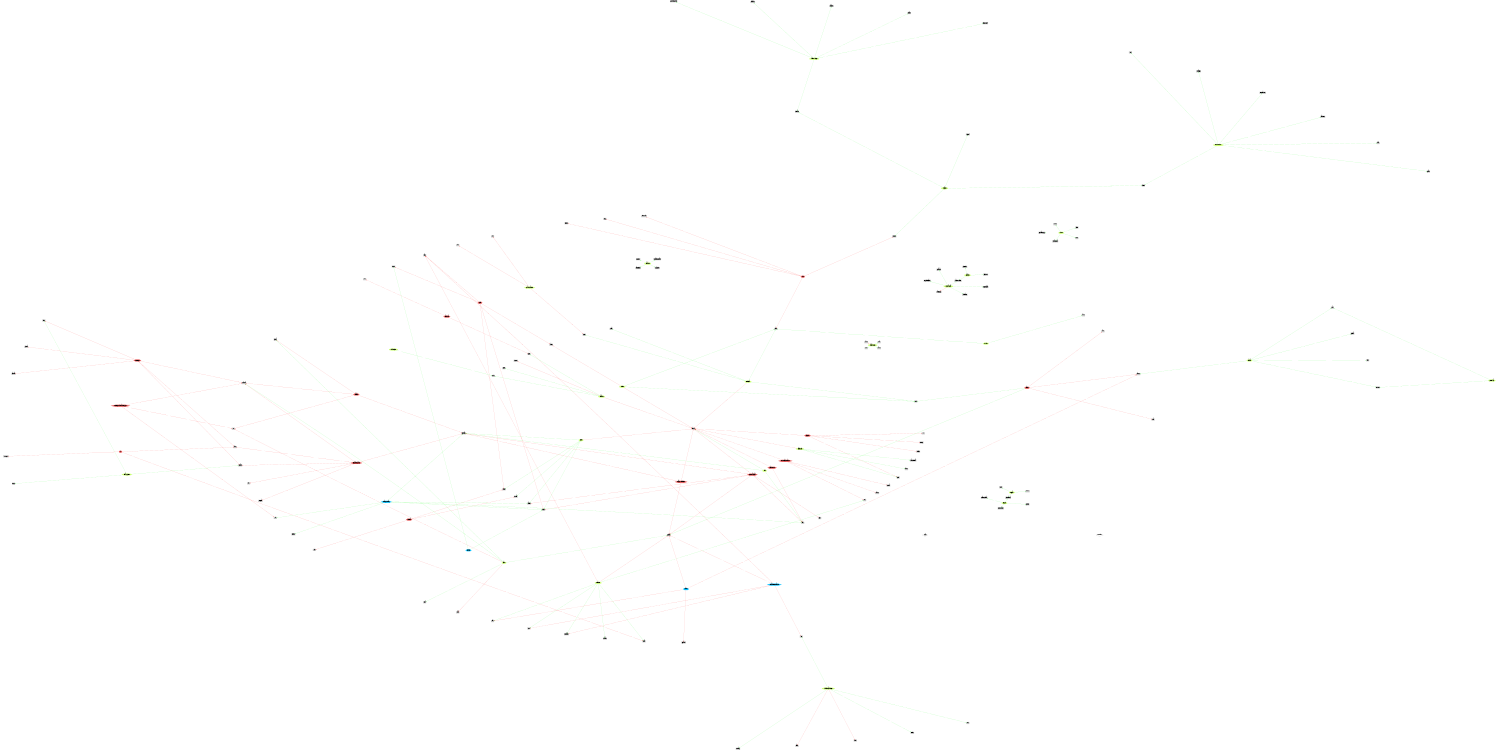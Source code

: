digraph G {
    layout="twopi";  // Puedes probar con "neato" o "fdp" también
    overlap=scalexy;  // Alternativas: "scalexy" o "false"
    ratio=0.5;  // Ajustar el tamaño del gráfico automáticamente
    splines=true;  // Usar líneas curvas en lugar de rectas para mejorar la claridad
    root = "Farto"; //Centro
    size="100,5";  // Define un tamaño más ancho
    sep=0.5;       // Espaciado entre nodos
    

    // Bandas
    "Dianhø" [label="Dianhø", shape="hexagon", style="filled", color="#e44d4d"];
    "Clavo" [label="Clavo", shape="octagon", style="filled", color="#caff70"];
    "Feiticeira" [label="Feiticeira", shape="octagon", style="filled", color="#caff70"];
    "Rimshot" [label="Rimshot", shape="octagon", style="filled", color="#caff70"];
    "Denantes" [label="Denantes", shape="octagon", style="filled", color="#caff70"];
    "In Vitro" [label="In Vitro", shape="octagon", style="filled", color="#caff70"];
    "Kathartic" [label="Kathartic", shape="octagon", style="filled", color="#caff70"]; //Antiguo Napalm
    "Des/tempo" [label="Des/tempo", shape="hexagon", style="filled", color="#e44d4d"];
    "Mamasuncion" [label="Mamasuncion", shape="octagon", style="filled", color="#caff70"];
    "Jünne" [label="Jünne", shape="octagon", style="filled", color="#caff70"];
    "Baja por defunción" [label="Baja por defunción", shape="hexagon", style="filled", color="#e44d4d"];
    "RadRats" [label="RadRats", shape="hexagon", style="filled", color="#e44d4d"];
    "Görth" [label="Görth", shape="hexagon", style="filled", color="#e44d4d"]; 
    "Amnesia digital" [label="Amnesia digital", shape="hexagon", style="filled", color="#e44d4d"];
    "Sudden Ray of Hope" [label="Sudden Ray of Hope", shape="octagon", style="filled", color="#caff70"];
    "Nadsat" [label="Nadsat", shape="octagon", style="filled", color="#caff70"];
    "Bushter" [label="Bushter", shape="hexagon", style="filled", color="#00bfff"];
    "Terapia de garaje" [label="Terapia de garaje", shape="hexagon", style="filled", color="#e44d4d"];
    "Jester Day" [label="Jester day", shape="octagon", style="filled", color="#caff70"];
    "Polla y cojones" [label="Polla y cojones", shape="octagon", style="filled", color="#caff70"]; //nombre provisional aparentemente
    "Lilith" [label="Lilith", shape="octagon", style="filled", color="#caff70"];
    "West Bat" [label="WestBat", shape="hexagon", style="filled", color="#e44d4d"];
    "Scarlet Down" [label="Scarlet Down", shape="hexagon", style="filled", color="#e44d4d"];
    "Narkotica" [label="Narkotica", shape="hexagon", style="filled", color="#e44d4d"]; //no conozco todos los miembros, hay que preguntar
    "Grave Situations" [label="Grave Situations", shape="hexagon", style="filled", color="#caff70"];
    "Destempo si fuera buen grupo" [label="Destempo si fuera buen grupo", shape="hexagon", style="filled", color="#e44d4d"]; //no estoy seguro de si es lo mismo que terapia de garaje
    "??" [label="??", shape="octagon", style="filled", color="#e44d4d"]; //No sé como se llama la banda ni conozco todos los miembros (ni si está viva), hay que preguntar
    "Martillo" [label="Martillo", shape="hexagon", style="filled", color="#00bfff"]; //era nombre provisional creo que está registrada con otro (luego busco)
    "Tranny Cvntbag" [label="Tranny Cvntbag", shape="hexagon", style="filled", color="#00bfff"];
    "Incandescent Partner" [label="TIncandescent Partner", shape="hexagon", style="filled", color="#00bfff"];
    "Void's Legion" [label="Void's Legion", shape="octagon", style="filled", color="#caff70"]; //ni idea sobre este grupo xd (investigar)
    "Los muchachosaurios" [label="Los muchachosaurios", shape="hexagon", style="filled", color="#e44d4d"]; //estoy por no poner esta banda
    "Ryggan" [label="Ryggan", shape="octagon", style="filled", color="#caff70"];
    "Deripio" [label="Deripio", shape="octagon", style="filled", color="#caff70"]; 
    "Kulpables" [label="Kulpables", shape="octagon", style="filled", color="#caff70"];
    "Eterno Retorno" [label="Eterno Retorno", shape="octagon", style="filled", color="#caff70"];
    "Rainbow Sheep" [label="rainbow Sheep", shape="octagon", style="filled", color="#caff70"];
    "Virus T" [label="Virus T", shape="octagon", style="filled", color="#caff70"];
    "Chakales" [label="Chakales", shape="octagon", style="filled", color="#caff70"];
    "Virginia Coast" [label="Virginia Coast", shape="octagon", style="filled", color="#caff70"];
    "Katharsis" [label="Katharsis", shape="octagon", style="filled", color="#caff70"];
    "Vitor" [label="Vitor", shape="hexagon", style="filled", color="#e44d4d"];
    "Pacific Kills" [label="Pacific Kills", shape="octagon", style="filled", color="#caff70"];
    "Olympus" [label="Olympus", shape="hexagon", style="filled", color="#e44d4d"];

    //Sin terminar
    "Sobako" //Santo(rojo) Acei MariachiC (muerto)
    "Iron Killers" //EduMurillo Dani Paco JuaTarrus Diejunkher


    // Miembros
    "Luis" [label="Luis", shape="box", style="filled", color="grey"]; //dianho - feiticeira - rimshot
    "Iván" [label="Iván", shape="box", style="filled", color="grey"]; //dianho
    "Karmen" [label="Karmen", shape="box", style="filled", color="grey"]; //dianho - martillo - nadsat
    "Adrián" [label="Adrián", shape="box", style="filled", color="grey"]; //dianho - clavo - denantes - incandescent partner - baja por defunción -  amnesia digital - martillo - bpd
    "David" [label="David", shape="box", style="filled", color="grey"]; //dianho

    "Alicia" [label="Alicia", shape="box", style="filled", color="grey"]; //clavo - radrats
    "Karmiña" [label="Karmiña", shape="box", style="filled", color="grey"]; //clavo - terapia de garaje - destempo si fuera buen grupo - radrats
    "Alba" [label="Alba", shape="box", style="filled", color="grey"]; //clavo
    "Ivo" [label="Ivo", shape="box", style="filled", color="grey"]; //clavo - radrats - destempo si fuera buen grupo
    "Laura" [label="Laura", shape="box", style="filled", color="grey"]; //clavo

    "Santo" [label="Santo", shape="box", style="filled", color="grey"]; //feiticeira - in vitro - rimshot - no name
    "Sofía" [label="Sofía", shape="box", style="filled", color="grey"]; //feiticeira
    "Jorge" [label="Jorge", shape="box", style="filled", color="grey"]; //feiticeira - Grave Situations
    "Farto" [label="Farto", shape="box", style="filled", color="grey"]; //feiticeira - kathartic - amnesia digital - scarlet down - lilith - junne - rimshot - Los muchachosaurios - bpd - pacific kills - olympus

    "Mateo" [label="Mateo", shape="box", style="filled", color="grey"]; //rimshot - gorth

    "Ela" [label="Ela", shape="box", style="filled", color="grey"]; //denantes - martillo
    "Anxo" [label="Anxo", shape="box", style="filled", color="grey"]; //denantes - incandescent partner
    "Sebastián" [label="Sebastián", shape="box", style="filled", color="grey"]; //denantes - incandescent partner
    "Pol" [label="Pol", shape="box", style="filled", color="grey"]; //denantes - Los muchachosaurios
    "LauraD" [label="LauraD", shape="box", style="filled", color="grey"]; //denantes
    "Alan" [label="Alan", shape="box", style="filled", color="grey"]; //denantes - incandescent partner - gorth
    "Cesar" [label="Cesar", shape="box", style="filled", color="grey"]; //denantes - ??

    "Dante" [label="Dante", shape="box", style="filled", color="grey"]; //in vitro

    "Alex" [label="Alex", shape="box", style="filled", color="grey"]; //kathartic - narkotica
    "VictorIV" [label="VictorIV", shape="box", style="filled", color="grey"]; //kathartic
    "Antón" [label="Antón", shape="box", style="filled", color="grey"]; //kathartic
    "Elvis" [label="Elvis", shape="box", style="filled", color="grey"]; //kathartic - voids legion

    "Manu" [label="Manu", shape="box", style="filled", color="grey"] //destempo - ?? - terapia de garaje 
    "Ricardo" [label="Ricardo", shape="box", style="filled", color="grey"] //destempo - polla y cojones - terapia de garaje 
    "Lino" [label="Lino", shape="box", style="filled", color="grey"] //destempo - polla y cojones
    "Ahinoa" [label="Ahinoa", shape="box", style="filled", color="grey"] //destempo
    "Claudia" [label="Claudia", shape="box", style="filled", color="grey"] //destempo

    "Brais" [label="Brais", shape="box", style="filled", color="grey"] //mamasunción
    "BraisB" [label="BraisB", shape="box", style="filled", color="grey"] //mamasunción
    "Toño" [label="Toño", shape="box", style="filled", color="grey"] //mamasunción
    "Martín" [label="Martín", shape="box", style="filled", color="grey"] //mamasunción

    "Abollado" [label="Abollado", shape="box", style="filled", color="grey"] //junne - bpd - amnesia digital - tranny cvntbag - lilith - radrats - terapia de garaje
    "Rubén" [label="Rubén", shape="box", style="filled", color="grey"] //junne - west bat
    "Dorian" [label="Dorian", shape="box", style="filled", color="grey"] //junne - west bat
    "PabloP" [label="PabloP", shape="box", style="filled", color="grey"] //junne - amnesia digital - tranny cvntbag
    "Victor" [label="Victor", shape="box", style="filled", color="grey"] //junne - gorth - amnesia digital - tranny cvntbag - bushter

    "Bruno" [label="Bruno", shape="box", style="filled", color="grey"] //gorth - bushter

    "Lia" [label="Lia", shape="box", style="filled", color="grey"] //amnesia digital - scarlet down - lilith
    "Aki" [label="Aki", shape="box", style="filled", color="grey"] //amnesia digital - tranny cvntbag

    "DorianG" [label="DorianG", shape="box", style="filled", color="grey"] //sroh
    "Sen" [label="Sen", shape="box", style="filled", color="grey"] //sroh - incandescent partner
    "Pablo" [label="Pablo", shape="box", style="filled", color="grey"] //sroh
    "Uxio" [label="Uxio", shape="box", style="filled", color="grey"] //sroh
    "Eneko" [label="Eneko", shape="box", style="filled", color="grey"] //sroh
    "Rei" [label="Rei", shape="box", style="filled", color="grey"] //sroh

    "BrunoB" [label="BrunoB", shape="box", style="filled", color="grey"] //nadsat - jester day
    "Nico" [label="Nico", shape="box", style="filled", color="grey"] //nadsat
    "Amelia" [label="Amelia", shape="box", style="filled", color="grey"] //nadsat
    "Javi" [label="Javi", shape="box", style="filled", color="grey"] //nadsat - jester day

    "???" [label="???", shape="box", style="filled", color="grey"] //terapia de garaje
    "Breogán" [label="Breogán", shape="box", style="filled", color="grey"] //terapia de garaje

    "Hugo" [label="Hugo", shape="box", style="filled", color="grey"] //polla y cojones

    "Iago" [label="Iago", shape="box", style="filled", color="grey"] //west bat

    "????" [label="????", shape="box", style="filled", color="grey"] //narkotica

    "Haize" [label="????", shape="box", style="filled", color="grey"] //grave situations
    "Pablonibe" [label="????", shape="box", style="filled", color="grey"] //grave situations

    "Oli" [label="Oli", shape="box", style="filled", color="grey"] //destempo si fuera buen grupo - tranny cvntbag

    "Monoperro" [label="Monoperro", shape="box", style="filled", color="grey"] //??

    "Aythami" [label="Aythami", shape="box", style="filled", color="grey"] //Martillo

    "Tolleito" [label="Tolleito", shape="box", style="filled", color="grey"] //tranny cvntbag

    "DavidP" [label="DavidP", shape="box", style="filled", color="grey"] //muchachosaurios
    "Correa" [label="Correa", shape="box", style="filled", color="grey"] //muchachosaurios

    "LeoPozo" [label="LeoPozo", shape="box", style="filled", color="grey"] //ryggan
    "Ryzos" [label="Ryzos", shape="box", style="filled", color="grey"] //ryggan
    "AdriPantera" [label="AdriPantera", shape="box", style="filled", color="grey"] //ryggan - deripio
    // cambiar AdriPanteras por AdrianEsobar

    "PabloNicholas" [label="PabloNicholas", shape="box", style="filled", color="grey"] //deripio
    "RobertMatei" [label="RobertMatei", shape="box", style="filled", color="grey"] //deripio
    "Andrés" [label="Andrés", shape="box", style="filled", color="grey"] //deripio - no name

    "IkerE" [label="IkerE", shape="box", style="filled", color="grey"] //kulpables - eterno retorno
    "Miguel" [label="Miguel", shape="box", style="filled", color="grey"] //kulpables 
    "VictorK" [label="VictorK", shape="box", style="filled", color="grey"] //kulpables - no name
    "KenauR" [label="KenauR", shape="box", style="filled", color="grey"] //kulpables - rainbow sheep

    "Adam" [label="Adam", shape="box", style="filled", color="grey"] //eterno retorno
    "Lara" [label="Lara", shape="box", style="filled", color="grey"] //eterno retorno
    "PabloDíez" [label="PabloDíez", shape="box", style="filled", color="grey"] //eterno retorno
    "RocíoBarroso" [label="RocíoBarroso", shape="box", style="filled", color="grey"] //eterno retorno
    "AdriánER" [label="AdriánER", shape="box", style="filled", color="grey"] //eterno retorno
    "Riri" [label="Riri", shape="box", style="filled", color="grey"] //eterno retorno

    "AlbertoRull" [label="AlbertoRull", shape="box", style="filled", color="grey"] //rainbow sheep
    "Alfajor" [label="Alfajor", shape="box", style="filled", color="grey"] //rainbow sheep
    "Saragzm" [label="Saragzm", shape="box", style="filled", color="grey"] //rainbow sheep
    "RafaDiaz" [label="RafaDiaz", shape="box", style="filled", color="grey"] //rainbow sheep
    "GuitarLatorraca" [label="GuitarLatorraca", shape="box", style="filled", color="grey"] //rainbow sheep

    "AlexT" [label="AlexT", shape="box", style="filled", color="grey"] //virus t
    "YusufT" [label="YusufT", shape="box", style="filled", color="grey"] //virus t
    "AndreaSnoopy" [label="AndreaSnoopy", shape="box", style="filled", color="grey"] //virus t
    "AlvaroCheca" [label="AlvaroCheca", shape="box", style="filled", color="grey"] //virus t
    "YunT" [label="YunT", shape="box", style="filled", color="grey"] //virus t

    "AlexSozer" [label="AlexSozer", shape="box", style="filled", color="grey"] //chakales
    "MatthewMilner" [label="MatthewMilner", shape="box", style="filled", color="grey"] //chakales - virginia coast
    "AlexCebri" [label="AlexCebri", shape="box", style="filled", color="grey"] //chakales

    "ArialWax" [label="ArialWax", shape="box", style="filled", color="grey"] //virginia coast
    "BrigidPellicano" [label="BrigidPellicano", shape="box", style="filled", color="grey"] //virginia coast
    "DanBrophy" [label="DanBrophy", shape="box", style="filled", color="grey"] //virginia coast
    "WilfPearce" [label="WilfPearce", shape="box", style="filled", color="grey"] //virginia coast
    "KyeOhagan" [label="KyeOhagan", shape="box", style="filled", color="grey"] //virginia coast

    "AníbalRomerales" [label="AníbalRomerales", shape="box", style="filled", color="grey"] //katharsis
    "JorgeIvo" [label="JorgeIvo", shape="box", style="filled", color="grey"] //katharsis
    "DaniEdrich" [label="DaniEdrich", shape="box", style="filled", color="grey"] //katharsis
    "SoyaCedo" [label="SoyaCedo", shape="box", style="filled", color="grey"] //katharsis

    "EduMurillo" [label="EduMurillo", shape="box", style="filled", color="grey"] //no name
    "Roy" [label="Roy", shape="box", style="filled", color="grey"] //no name
    "Héctor"  [label="Héctor", shape="box", style="filled", color="grey"] //no name

    "Acei" [label="Acei", shape="box", style="filled", color="grey"] //pacific kills - olympus
    "PaxTv" [label="PaxTv", shape="box", style="filled", color="grey"] //pacific kills
    "MarcosRueda" [label="MarcosRueda", shape="box", style="filled", color="grey"] //pacific kills

    "Ritchie" [label="Ritchie", shape="box", style="filled", color="grey"] //olympus
    "Tommy" [label="Tommy", shape="box", style="filled", color="grey"] //olympus
    "?" [label="?", shape="box", style="filled", color="grey"] //olympus


    // Conexiones con estilo especificado
    
    "Dianhø" -> "Luis" [label=" ", color="green", arrowhead="dot"];
    "Dianhø" -> "Iván" [label=" ", color="red", arrowhead="dot"];
    "Dianhø" -> "Adrián" [label=" ", color="green", arrowhead="dot"];
    "Dianhø" -> "Karmen" [label=" ", color="red", arrowhead="dot"];
    "Dianhø" -> "David" [label=" ", color="red", arrowhead="dot"];

    "Clavo" -> "Adrián" [label=" ", color="green", arrowhead="dot"];
    "Clavo" -> "Karmiña" [label=" ", color="green", arrowhead="dot"];
    "Clavo" -> "Alicia" [label=" ", color="green", arrowhead="dot"];
    "Clavo" -> "Alba" [label=" ", color="green", arrowhead="dot"];
    "Clavo" -> "Ivo" [label=" ", color="red", arrowhead="dot"];
    "Clavo" -> "Laura" [label=" ", color="red", arrowhead="dot"];

    "Feiticeira" -> "Luis" [label=" ", color="green", arrowhead="dot"];
    "Feiticeira" -> "Sofía" [label=" ", color="green", arrowhead="dot"];
    "Feiticeira" -> "Santo" [label=" ", color="green", arrowhead="dot"];
    "Feiticeira" -> "Jorge" [label=" ", color="green", arrowhead="dot"];
    "Feiticeira" -> "Farto" [label=" ", color="red", arrowhead="dot"];

    "Rimshot" -> "Farto" [label=" ", color="red", arrowhead="dot"];
    "Rimshot" -> "Mateo" [label=" ", color="red", arrowhead="dot"];
    "Rimshot" -> "Luis" [label=" ", color="green", arrowhead="dot"];
    "Rimshot" -> "Santo" [label=" ", color="green", arrowhead="dot"];

    "Denantes" -> "Adrián" [label=" ", color="red", arrowhead="dot"];
    "Denantes" -> "Ela" [label=" ", color="green", arrowhead="dot"];
    "Denantes" -> "Anxo" [label=" ", color="green", arrowhead="dot"];
    "Denantes" -> "Sebastián" [label=" ", color="green", arrowhead="dot"];
    "Denantes" -> "Pol" [label=" ", color="green", arrowhead="dot"];
    "Denantes" -> "Alan" [label=" ", color="red", arrowhead="dot"];
    "Denantes" -> "LauraD" [label=" ", color="green", arrowhead="dot"];
    "Denantes" -> "Cesar" [label=" ", color="green", arrowhead="dot"];

    "In Vitro" -> "Santo" [label=" ", color="green", arrowhead="dot"];
    "In Vitro" -> "Dante" [label=" ", color="green", arrowhead="dot"];

    "Kathartic" -> "Alex" [label=" ", color="green", arrowhead="dot"];
    "Kathartic" -> "Elvis" [label=" ", color="green", arrowhead="dot"];
    "Kathartic" -> "VictorIV" [label=" ", color="red", arrowhead="dot"];
    "Kathartic" -> "Antón" [label=" ", color="green", arrowhead="dot"];
    "Kathartic" -> "Farto" [label=" ", color="red", arrowhead="dot"];

    "Des/tempo" -> "Karmiña" [label=" ", color="red", arrowhead="dot"];
    "Des/tempo" -> "Manu" [label=" ", color="red", arrowhead="dot"];
    "Des/tempo" -> "Ricardo" [label=" ", color="red", arrowhead="dot"];
    "Des/tempo" -> "Lino" [label=" ", color="red", arrowhead="dot"];
    "Des/tempo" -> "Ahinoa" [label=" ", color="red", arrowhead="dot"];
    "Des/tempo" -> "Claudia" [label=" ", color="red", arrowhead="dot"];

    "Mamasuncion" -> "Brais" [label=" ", color="green", arrowhead="dot"];
    "Mamasuncion" -> "BraisB" [label=" ", color="red", arrowhead="dot"];
    "Mamasuncion" -> "Martín" [label=" ", color="green", arrowhead="dot"];
    "Mamasuncion" -> "Toño" [label=" ", color="green", arrowhead="dot"];

    "Jünne" -> "Rubén" [label=" ", color="green", arrowhead="dot"];
    "Jünne" -> "Victor" [label=" ", color="green", arrowhead="dot"];
    "Jünne" -> "Dorian" [label=" ", color="green", arrowhead="dot"];
    "Jünne" -> "PabloP" [label=" ", color="green", arrowhead="dot"];
    "Jünne" -> "Farto" [label=" ", color="red", arrowhead="dot"];
    "Jünne" -> "Abollado" [label=" ", color="green", arrowhead="dot"];

    "Baja por defunción" -> "Abollado" [label=" ", color="red", arrowhead="dot"];
    "Baja por defunción" -> "Farto" [label=" ", color="red", arrowhead="dot"];
    "Baja por defunción" -> "Adrián" [label=" ", color="red", arrowhead="dot"];

    "RadRats" -> "Abollado" [label=" ", color="red", arrowhead="dot"];
    "RadRats" -> "Alicia" [label=" ", color="red", arrowhead="dot"];
    "RadRats" -> "Karmiña" [label=" ", color="red", arrowhead="dot"];
    "RadRats" -> "Ivo" [label=" ", color="red", arrowhead="dot"];

    "Görth" -> "Mateo" [label=" ", color="red", arrowhead="dot"];
    "Görth" -> "Alan" [label=" ", color="red", arrowhead="dot"];
    "Görth" -> "Bruno" [label=" ", color="red", arrowhead="dot"];
    "Görth" -> "Victor" [label=" ", color="red", arrowhead="dot"];
    "Görth" -> "Rubén" [label=" ", color="red", arrowhead="dot"];

    "Amnesia digital" -> "Abollado" [label=" ", color="red", arrowhead="dot"];
    "Amnesia digital" -> "Farto" [label=" ", color="red", arrowhead="dot"];
    "Amnesia digital" -> "Lia" [label=" ", color="red", arrowhead="dot"];
    "Amnesia digital" -> "Adrián" [label=" ", color="red", arrowhead="dot"];
    "Amnesia digital" -> "PabloP" [label=" ", color="red", arrowhead="dot"];
    "Amnesia digital" -> "Victor" [label=" ", color="red", arrowhead="dot"];
    "Amnesia digital" -> "Aki" [label=" ", color="red", arrowhead="dot"];

    "Sudden Ray of Hope"  -> "Rei" [label=" ", color="green", arrowhead="dot"];
    "Sudden Ray of Hope"  -> "Sen" [label=" ", color="green", arrowhead="dot"];
    "Sudden Ray of Hope"  -> "Pablo" [label=" ", color="red", arrowhead="dot"];
    "Sudden Ray of Hope"  -> "Uxio" [label=" ", color="red", arrowhead="dot"];
    "Sudden Ray of Hope"  -> "Eneko" [label=" ", color="green", arrowhead="dot"];
    "Sudden Ray of Hope"  -> "DorianG" [label=" ", color="green", arrowhead="dot"];

    "Nadsat" -> "Karmen" [label=" ", color="green", arrowhead="dot"];
    "Nadsat" -> "Nico" [label=" ", color="green", arrowhead="dot"];
    "Nadsat" -> "BrunoB" [label=" ", color="green", arrowhead="dot"];
    "Nadsat" -> "Amelia" [label=" ", color="green", arrowhead="dot"];
    "Nadsat" -> "Javi" [label=" ", color="green", arrowhead="dot"];

    "Bushter" -> "Bruno" [label=" ", color="green", arrowhead="dot"];
    "Bushter" -> "Victor" [label=" ", color="green", arrowhead="dot"];

    "Terapia de garaje" -> "Manu" [label=" ", color="red", arrowhead="dot"];
    "Terapia de garaje" -> "Abollado" [label=" ", color="red", arrowhead="dot"];
    "Terapia de garaje" -> "Breogán" [label=" ", color="red", arrowhead="dot"];
    "Terapia de garaje" -> "Ricardo" [label=" ", color="red", arrowhead="dot"];
    "Terapia de garaje" -> "Karmiña" [label=" ", color="red", arrowhead="dot"];
    "Terapia de garaje" -> "???" [label=" ", color="red", arrowhead="dot"]; //preguntar por este

    "Jester Day" -> "Javi" [label=" ", color="green", arrowhead="dot"];
    "Jester Day" -> "BrunoB" [label=" ", color="green", arrowhead="dot"];

    "Polla y cojones" -> "Lino" [label=" ", color="green", arrowhead="dot"];
    "Polla y cojones" -> "Ricardo" [label=" ", color="green", arrowhead="dot"];
    "Polla y cojones" -> "Hugo" [label=" ", color="green", arrowhead="dot"]; //No se llama Hugo xd

    "Lilith" -> "Lia" [label=" ", color="green", arrowhead="dot"];
    "Lilith" -> "Farto" [label=" ", color="green", arrowhead="dot"];
    "Lilith" -> "Abollado" [label=" ", color="green", arrowhead="dot"];

    "West Bat" -> "Iago" [label=" ", color="red", arrowhead="dot"];
    "West Bat" -> "Rubén" [label=" ", color="red", arrowhead="dot"];
    "West Bat" -> "Dorian" [label=" ", color="red", arrowhead="dot"];

    "Scarlet Down" -> "Farto" [label=" ", color="red", arrowhead="dot"];
    "Scarlet Down" -> "Lia" [label=" ", color="red", arrowhead="dot"];

    "Narkotica" -> "Alex" [label=" ", color="red", arrowhead="dot"];
    "Narkotica" -> "????" [label=" ", color="red", arrowhead="dot"]; //preguntar por este

    "Grave Situations" -> "Haize" [label=" ", color="red", arrowhead="dot"];
    "Grave Situations" -> "Jorge" [label=" ", color="red", arrowhead="dot"];
    "Grave Situations" -> "Pablonibe" [label=" ", color="red", arrowhead="dot"];

    "Destempo si fuera buen grupo" -> "Karmiña" [label=" ", color="red", arrowhead="dot"];
    "Destempo si fuera buen grupo" -> "Oli" [label=" ", color="red", arrowhead="dot"];
    "Destempo si fuera buen grupo" -> "Ivo" [label=" ", color="red", arrowhead="dot"];

    "??" -> "Cesar" [label=" ", color="red", arrowhead="dot"];
    "??" -> "Manu" [label=" ", color="red", arrowhead="dot"];
    "??" -> "Monoperro" [label=" ", color="red", arrowhead="dot"];
    //preguntar nombre (y si puede ser nombre real del nazi)

    "Martillo" -> "Ela" [label=" ", color="red", arrowhead="dot"];
    "Martillo" -> "Karmen" [label=" ", color="red", arrowhead="dot"];
    "Martillo" -> "Adrián" [label=" ", color="red", arrowhead="dot"];
    "Martillo" -> "Aythami" [label=" ", color="red", arrowhead="dot"];

    "Tranny Cvntbag" -> "Tolleito" [label=" ", color="green", arrowhead="dot"];
    "Tranny Cvntbag" -> "Abollado" [label=" ", color="green", arrowhead="dot"];
    "Tranny Cvntbag" -> "Oli" [label=" ", color="green", arrowhead="dot"];
    "Tranny Cvntbag" -> "Lia" [label=" ", color="green", arrowhead="dot"];
    "Tranny Cvntbag" -> "PabloP" [label=" ", color="green", arrowhead="dot"];
    "Tranny Cvntbag" -> "Victor" [label=" ", color="green", arrowhead="dot"];
    
    "Incandescent Partner" -> "Sen" [label=" ", color="red", arrowhead="dot"];
    "Incandescent Partner" -> "Sebastián" [label=" ", color="red", arrowhead="dot"];
    "Incandescent Partner" -> "Adrián" [label=" ", color="red", arrowhead="dot"];
    "Incandescent Partner" -> "Anxo" [label=" ", color="red", arrowhead="dot"];
    "Incandescent Partner" -> "Alan" [label=" ", color="red", arrowhead="dot"];

    "Void's Legion" -> "Elvis" [label=" ", color="green", arrowhead="dot"];
    //faltan todos los miembros de la banda de este tio

    "Los muchachosaurios" -> "Pol" [label=" ", color="red", arrowhead="dot"];
    "Los muchachosaurios" -> "Farto" [label=" ", color="red", arrowhead="dot"];
    "Los muchachosaurios" -> "DavidP" [label=" ", color="red", arrowhead="dot"];
    "Los muchachosaurios" -> "Correa" [label=" ", color="red", arrowhead="dot"];
    //xd esta banda

    "Ryggan" -> "AdriPantera" [label=" ", color="green", arrowhead="dot"];
    "Ryggan" -> "LeoPozo" [label=" ", color="green", arrowhead="dot"];
    "Ryggan" -> "Ryzos" [label=" ", color="green", arrowhead="dot"];

    "Deripio" -> "PabloNicholas" [label=" ", color="green", arrowhead="dot"];
    "Deripio" -> "Andrés" [label=" ", color="green", arrowhead="dot"];
    "Deripio" -> "AdriPantera" [label=" ", color="green", arrowhead="dot"];
    "Deripio" -> "RobertMatei" [label=" ", color="green", arrowhead="dot"];

    "Kulpables" -> "IkerE" [label=" ", color="green", arrowhead="dot"];
    "Kulpables" -> "KenauR" [label=" ", color="green", arrowhead="dot"];
    "Kulpables" -> "VictorK" [label=" ", color="green", arrowhead="dot"];
    "Kulpables" -> "Miguel" [label=" ", color="green", arrowhead="dot"];

    "Eterno Retorno" -> "IkerE" [label=" ", color="green", arrowhead="dot"];
    "Eterno Retorno" -> "Lara" [label=" ", color="green", arrowhead="dot"];
    "Eterno Retorno" -> "PabloDíez" [label=" ", color="green", arrowhead="dot"];
    "Eterno Retorno" -> "RocíoBarroso" [label=" ", color="green", arrowhead="dot"];
    "Eterno Retorno" -> "Riri" [label=" ", color="green", arrowhead="dot"];
    "Eterno Retorno" -> "AdriánER" [label=" ", color="green", arrowhead="dot"];
    "Eterno Retorno" -> "Adam" [label=" ", color="green", arrowhead="dot"];

    "Rainbow Sheep" -> "KenauR" [label=" ", color="green", arrowhead="dot"];
    "Rainbow Sheep" -> "Saragzm" [label=" ", color="green", arrowhead="dot"];
    "Rainbow Sheep" -> "Alfajor" [label=" ", color="green", arrowhead="dot"];
    "Rainbow Sheep" -> "GuitarLatorraca" [label=" ", color="green", arrowhead="dot"];
    "Rainbow Sheep" -> "AlbertoRull" [label=" ", color="green", arrowhead="dot"];
    "Rainbow Sheep" -> "RafaDiaz" [label=" ", color="green", arrowhead="dot"];

    "Virus T" -> "YusufT" [label=" ", color="green", arrowhead="dot"];
    "Virus T" -> "AlexT" [label=" ", color="green", arrowhead="dot"];
    "Virus T" -> "YunT" [label=" ", color="green", arrowhead="dot"];
    "Virus T" -> "AndreaSnoopy" [label=" ", color="green", arrowhead="dot"];
    "Virus T" -> "AlvaroCheca" [label=" ", color="green", arrowhead="dot"];

    "Chakales" -> "MatthewMilner" [label=" ", color="green", arrowhead="dot"];
    "Chakales" -> "AlexCebri" [label=" ", color="green", arrowhead="dot"];
    "Chakales" -> "AlexSozer" [label=" ", color="green", arrowhead="dot"];

    "Virginia Coast" -> "ArialWax" [label=" ", color="green", arrowhead="dot"];
    "Virginia Coast" -> "BrigidPellicano" [label=" ", color="green", arrowhead="dot"];
    "Virginia Coast" -> "KyeOhagan" [label=" ", color="green", arrowhead="dot"];
    "Virginia Coast" -> "WilfPearce" [label=" ", color="green", arrowhead="dot"];
    "Virginia Coast" -> "MatthewMilner" [label=" ", color="green", arrowhead="dot"];
    "Virginia Coast" -> "DanBrophy" [label=" ", color="red", arrowhead="dot"];

    "Katharsis" -> "AníbalRomerales" [label=" ", color="green", arrowhead="dot"];
    "Katharsis" -> "DaniEdrich" [label=" ", color="green", arrowhead="dot"];
    "Katharsis" -> "JorgeIvo" [label=" ", color="green", arrowhead="dot"];
    "Katharsis" -> "SoyaCedo" [label=" ", color="green", arrowhead="dot"];

    "Vitor" -> "VictorK" [label=" ", color="red", arrowhead="dot"];
    "Vitor" -> "EduMurillo" [label=" ", color="red", arrowhead="dot"];
    "Vitor" -> "Roy" [label=" ", color="red", arrowhead="dot"];
    "Vitor" -> "Santo" [label=" ", color="red", arrowhead="dot"];
    "Vitor" -> "Héctor" [label=" ", color="red", arrowhead="dot"];

    "Pacific Kills" -> "Farto" [label=" ", color="red", arrowhead="dot"];
    "Pacific Kills" -> "Acei" [label=" ", color="green", arrowhead="dot"];
    "Pacific Kills" -> "PaxTv" [label=" ", color="green", arrowhead="dot"];
    "Pacific Kills" -> "MarcosRueda" [label=" ", color="green", arrowhead="dot"];

    "Olympus" -> "Farto" [label=" ", color="red", arrowhead="dot"];
    "Olympus" -> "Acei" [label=" ", color="red", arrowhead="dot"];
    "Olympus" -> "?" [label=" ", color="red", arrowhead="dot"];
    "Olympus" -> "Ritchie" [label=" ", color="red", arrowhead="dot"];
    "Olympus" -> "Tommy" [label=" ", color="red", arrowhead="dot"];
    
}


